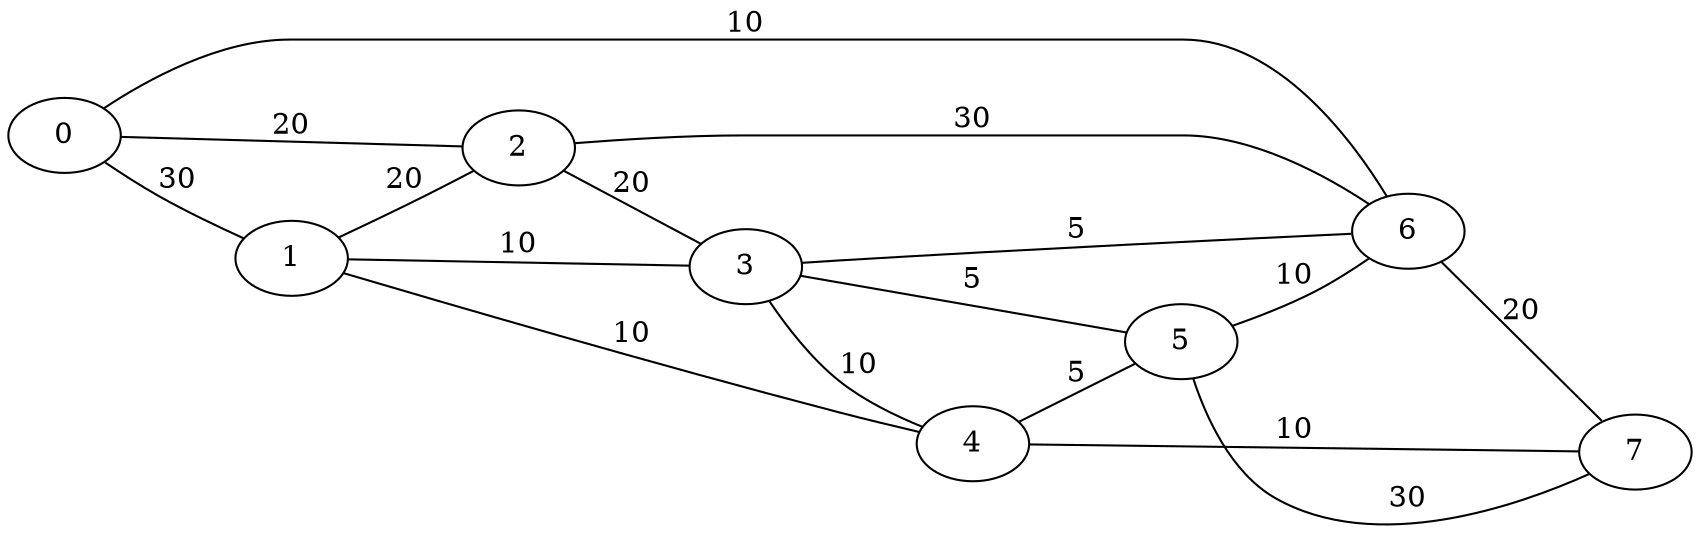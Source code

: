 graph G {
rankdir="LR"
0 -- 1 [label="30"]
0 -- 2 [label="20"]
0 -- 6 [label="10"]
1 -- 2 [label="20"]
1 -- 3 [label="10"]
1 -- 4[label="10"]
2 -- 3 [label="20"]
2 -- 6 [label="30"]
3 -- 4 [label="10"]
3 -- 5 [label="5"]
3 -- 6 [label="5"]
4 -- 5 [label="5"]
4 -- 7 [label="10"]
5 -- 6 [label="10"]
5 -- 7 [label="30"]
6 -- 7 [label="20"]
}
